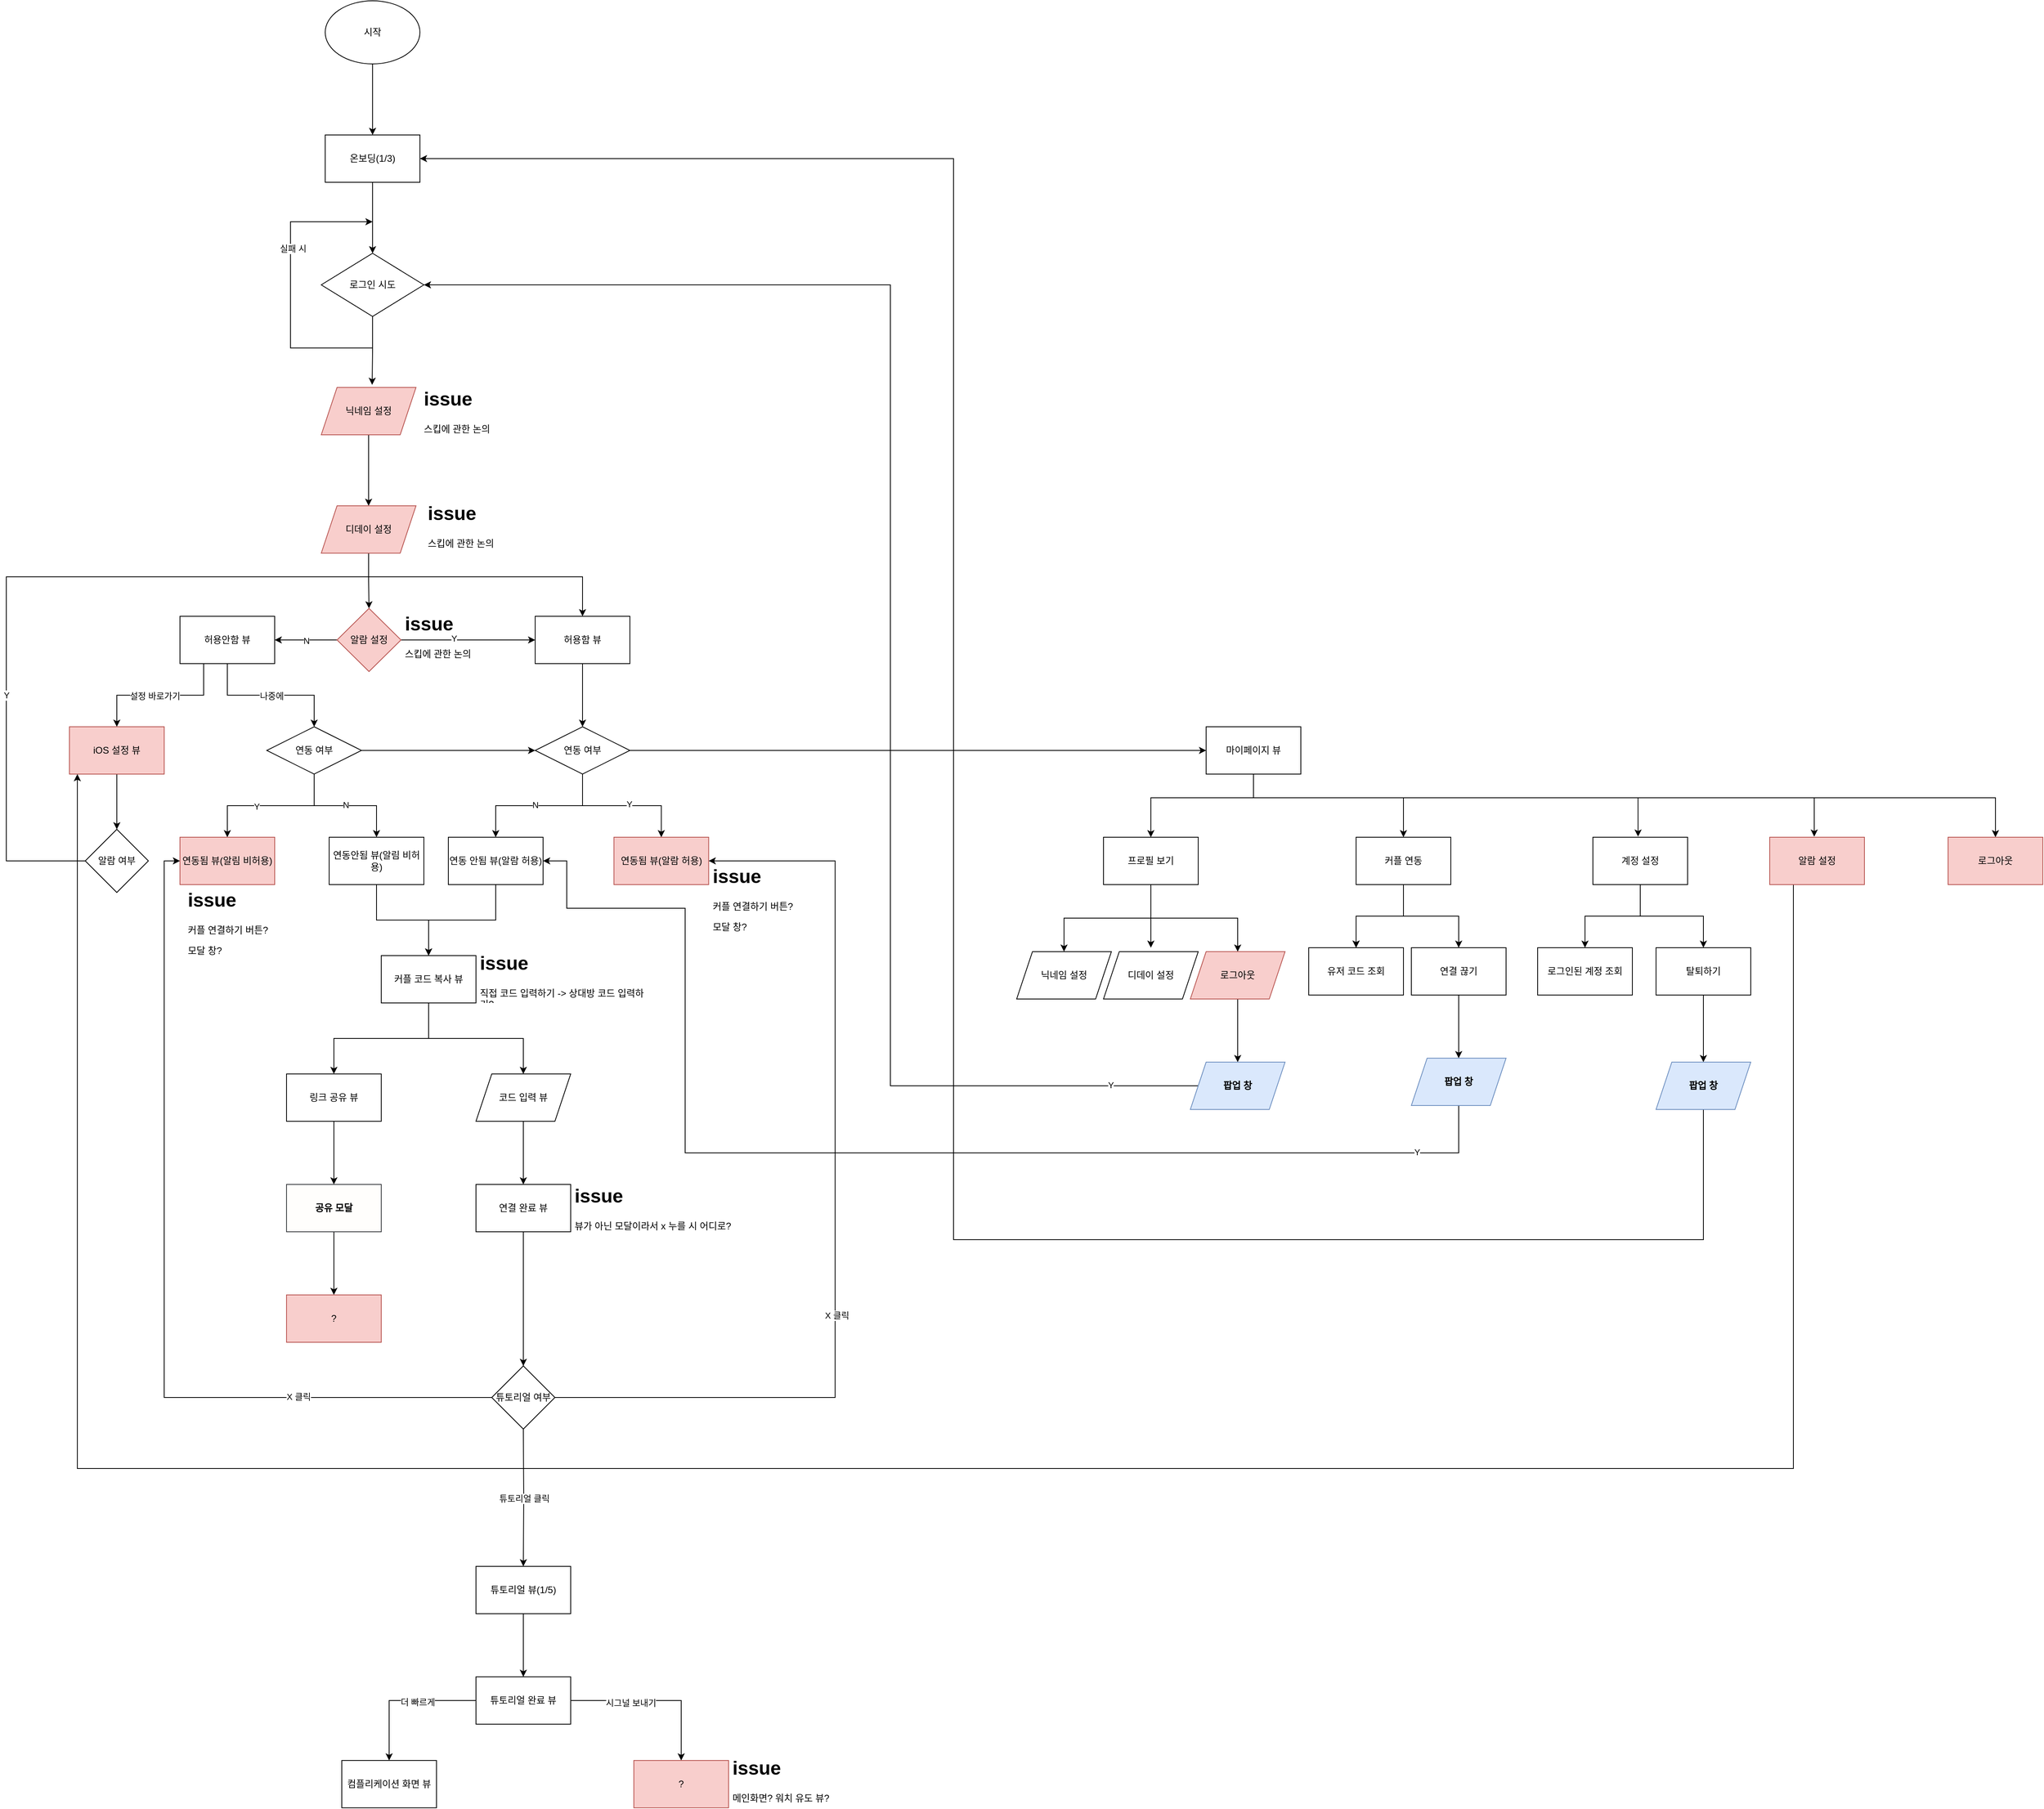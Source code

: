 <mxfile version="21.6.6" type="github">
  <diagram name="페이지-1" id="nXUZ3s5B7iCjtjrx1k18">
    <mxGraphModel dx="4247" dy="2400" grid="1" gridSize="10" guides="1" tooltips="1" connect="1" arrows="1" fold="1" page="1" pageScale="1" pageWidth="827" pageHeight="1169" math="0" shadow="0">
      <root>
        <mxCell id="0" />
        <mxCell id="1" parent="0" />
        <mxCell id="jgwz9FFC27tNKOtHLRBf-3" value="" style="edgeStyle=orthogonalEdgeStyle;rounded=0;orthogonalLoop=1;jettySize=auto;html=1;" edge="1" parent="1" source="jgwz9FFC27tNKOtHLRBf-1" target="jgwz9FFC27tNKOtHLRBf-2">
          <mxGeometry relative="1" as="geometry" />
        </mxCell>
        <mxCell id="jgwz9FFC27tNKOtHLRBf-1" value="시작" style="ellipse;whiteSpace=wrap;html=1;" vertex="1" parent="1">
          <mxGeometry x="354" y="20" width="120" height="80" as="geometry" />
        </mxCell>
        <mxCell id="jgwz9FFC27tNKOtHLRBf-5" value="" style="edgeStyle=orthogonalEdgeStyle;rounded=0;orthogonalLoop=1;jettySize=auto;html=1;" edge="1" parent="1" source="jgwz9FFC27tNKOtHLRBf-2">
          <mxGeometry relative="1" as="geometry">
            <mxPoint x="414" y="340" as="targetPoint" />
          </mxGeometry>
        </mxCell>
        <mxCell id="jgwz9FFC27tNKOtHLRBf-2" value="온보딩(1/3)" style="whiteSpace=wrap;html=1;" vertex="1" parent="1">
          <mxGeometry x="354" y="190" width="120" height="60" as="geometry" />
        </mxCell>
        <mxCell id="jgwz9FFC27tNKOtHLRBf-173" style="edgeStyle=orthogonalEdgeStyle;rounded=0;orthogonalLoop=1;jettySize=auto;html=1;entryX=0.537;entryY=-0.055;entryDx=0;entryDy=0;entryPerimeter=0;" edge="1" parent="1" source="jgwz9FFC27tNKOtHLRBf-6" target="jgwz9FFC27tNKOtHLRBf-8">
          <mxGeometry relative="1" as="geometry" />
        </mxCell>
        <mxCell id="jgwz9FFC27tNKOtHLRBf-6" value="로그인 시도" style="rhombus;whiteSpace=wrap;html=1;" vertex="1" parent="1">
          <mxGeometry x="349" y="340" width="130" height="80" as="geometry" />
        </mxCell>
        <mxCell id="jgwz9FFC27tNKOtHLRBf-175" style="edgeStyle=orthogonalEdgeStyle;rounded=0;orthogonalLoop=1;jettySize=auto;html=1;entryX=0.5;entryY=0;entryDx=0;entryDy=0;" edge="1" parent="1" source="jgwz9FFC27tNKOtHLRBf-8" target="jgwz9FFC27tNKOtHLRBf-9">
          <mxGeometry relative="1" as="geometry" />
        </mxCell>
        <mxCell id="jgwz9FFC27tNKOtHLRBf-8" value="닉네임 설정" style="shape=parallelogram;perimeter=parallelogramPerimeter;whiteSpace=wrap;html=1;fixedSize=1;fillColor=#f8cecc;strokeColor=#b85450;" vertex="1" parent="1">
          <mxGeometry x="349" y="510" width="120" height="60" as="geometry" />
        </mxCell>
        <mxCell id="jgwz9FFC27tNKOtHLRBf-11" value="" style="edgeStyle=orthogonalEdgeStyle;rounded=0;orthogonalLoop=1;jettySize=auto;html=1;" edge="1" parent="1" source="jgwz9FFC27tNKOtHLRBf-9" target="jgwz9FFC27tNKOtHLRBf-10">
          <mxGeometry relative="1" as="geometry" />
        </mxCell>
        <mxCell id="jgwz9FFC27tNKOtHLRBf-9" value="디데이 설정" style="shape=parallelogram;perimeter=parallelogramPerimeter;whiteSpace=wrap;html=1;fixedSize=1;fillColor=#f8cecc;strokeColor=#b85450;" vertex="1" parent="1">
          <mxGeometry x="349" y="660" width="120" height="60" as="geometry" />
        </mxCell>
        <mxCell id="jgwz9FFC27tNKOtHLRBf-47" value="" style="edgeStyle=orthogonalEdgeStyle;rounded=0;orthogonalLoop=1;jettySize=auto;html=1;" edge="1" parent="1" source="jgwz9FFC27tNKOtHLRBf-10" target="jgwz9FFC27tNKOtHLRBf-46">
          <mxGeometry relative="1" as="geometry" />
        </mxCell>
        <mxCell id="jgwz9FFC27tNKOtHLRBf-48" value="N" style="edgeLabel;html=1;align=center;verticalAlign=middle;resizable=0;points=[];" vertex="1" connectable="0" parent="jgwz9FFC27tNKOtHLRBf-47">
          <mxGeometry x="-0.008" y="1" relative="1" as="geometry">
            <mxPoint as="offset" />
          </mxGeometry>
        </mxCell>
        <mxCell id="jgwz9FFC27tNKOtHLRBf-50" value="" style="edgeStyle=orthogonalEdgeStyle;rounded=0;orthogonalLoop=1;jettySize=auto;html=1;" edge="1" parent="1" source="jgwz9FFC27tNKOtHLRBf-10" target="jgwz9FFC27tNKOtHLRBf-49">
          <mxGeometry relative="1" as="geometry" />
        </mxCell>
        <mxCell id="jgwz9FFC27tNKOtHLRBf-51" value="Y" style="edgeLabel;html=1;align=center;verticalAlign=middle;resizable=0;points=[];" vertex="1" connectable="0" parent="jgwz9FFC27tNKOtHLRBf-50">
          <mxGeometry x="-0.211" y="2" relative="1" as="geometry">
            <mxPoint as="offset" />
          </mxGeometry>
        </mxCell>
        <mxCell id="jgwz9FFC27tNKOtHLRBf-10" value="알람 설정" style="rhombus;whiteSpace=wrap;html=1;fillColor=#f8cecc;strokeColor=#b85450;" vertex="1" parent="1">
          <mxGeometry x="369" y="790" width="81" height="80" as="geometry" />
        </mxCell>
        <mxCell id="jgwz9FFC27tNKOtHLRBf-53" value="" style="edgeStyle=orthogonalEdgeStyle;rounded=0;orthogonalLoop=1;jettySize=auto;html=1;" edge="1" parent="1" target="jgwz9FFC27tNKOtHLRBf-52">
          <mxGeometry relative="1" as="geometry">
            <mxPoint x="200.0" y="860" as="sourcePoint" />
            <Array as="points">
              <mxPoint x="200" y="900" />
              <mxPoint x="90" y="900" />
            </Array>
          </mxGeometry>
        </mxCell>
        <mxCell id="jgwz9FFC27tNKOtHLRBf-170" value="설정 바로가기" style="edgeLabel;html=1;align=center;verticalAlign=middle;resizable=0;points=[];" vertex="1" connectable="0" parent="jgwz9FFC27tNKOtHLRBf-53">
          <mxGeometry x="0.077" y="1" relative="1" as="geometry">
            <mxPoint as="offset" />
          </mxGeometry>
        </mxCell>
        <mxCell id="jgwz9FFC27tNKOtHLRBf-55" value="" style="edgeStyle=orthogonalEdgeStyle;rounded=0;orthogonalLoop=1;jettySize=auto;html=1;" edge="1" parent="1" source="jgwz9FFC27tNKOtHLRBf-46" target="jgwz9FFC27tNKOtHLRBf-54">
          <mxGeometry relative="1" as="geometry" />
        </mxCell>
        <mxCell id="jgwz9FFC27tNKOtHLRBf-171" value="나중에" style="edgeLabel;html=1;align=center;verticalAlign=middle;resizable=0;points=[];" vertex="1" connectable="0" parent="jgwz9FFC27tNKOtHLRBf-55">
          <mxGeometry x="0.004" y="-1" relative="1" as="geometry">
            <mxPoint as="offset" />
          </mxGeometry>
        </mxCell>
        <mxCell id="jgwz9FFC27tNKOtHLRBf-46" value="허용안함 뷰" style="whiteSpace=wrap;html=1;" vertex="1" parent="1">
          <mxGeometry x="170" y="800" width="120" height="60" as="geometry" />
        </mxCell>
        <mxCell id="jgwz9FFC27tNKOtHLRBf-77" style="edgeStyle=orthogonalEdgeStyle;rounded=0;orthogonalLoop=1;jettySize=auto;html=1;entryX=0.5;entryY=0;entryDx=0;entryDy=0;" edge="1" parent="1" source="jgwz9FFC27tNKOtHLRBf-49" target="jgwz9FFC27tNKOtHLRBf-72">
          <mxGeometry relative="1" as="geometry" />
        </mxCell>
        <mxCell id="jgwz9FFC27tNKOtHLRBf-49" value="허용함 뷰" style="whiteSpace=wrap;html=1;" vertex="1" parent="1">
          <mxGeometry x="620" y="800" width="120" height="60" as="geometry" />
        </mxCell>
        <mxCell id="jgwz9FFC27tNKOtHLRBf-167" value="" style="edgeStyle=orthogonalEdgeStyle;rounded=0;orthogonalLoop=1;jettySize=auto;html=1;" edge="1" parent="1" source="jgwz9FFC27tNKOtHLRBf-52" target="jgwz9FFC27tNKOtHLRBf-166">
          <mxGeometry relative="1" as="geometry" />
        </mxCell>
        <mxCell id="jgwz9FFC27tNKOtHLRBf-52" value="iOS 설정 뷰" style="whiteSpace=wrap;html=1;fillColor=#f8cecc;strokeColor=#b85450;" vertex="1" parent="1">
          <mxGeometry x="30" y="940" width="120" height="60" as="geometry" />
        </mxCell>
        <mxCell id="jgwz9FFC27tNKOtHLRBf-66" value="" style="edgeStyle=orthogonalEdgeStyle;rounded=0;orthogonalLoop=1;jettySize=auto;html=1;" edge="1" parent="1" source="jgwz9FFC27tNKOtHLRBf-54" target="jgwz9FFC27tNKOtHLRBf-65">
          <mxGeometry relative="1" as="geometry" />
        </mxCell>
        <mxCell id="jgwz9FFC27tNKOtHLRBf-68" value="N" style="edgeLabel;html=1;align=center;verticalAlign=middle;resizable=0;points=[];" vertex="1" connectable="0" parent="jgwz9FFC27tNKOtHLRBf-66">
          <mxGeometry x="-0.323" y="1" relative="1" as="geometry">
            <mxPoint x="26" as="offset" />
          </mxGeometry>
        </mxCell>
        <mxCell id="jgwz9FFC27tNKOtHLRBf-69" style="edgeStyle=orthogonalEdgeStyle;rounded=0;orthogonalLoop=1;jettySize=auto;html=1;" edge="1" parent="1" source="jgwz9FFC27tNKOtHLRBf-54">
          <mxGeometry relative="1" as="geometry">
            <mxPoint x="230" y="1080" as="targetPoint" />
            <Array as="points">
              <mxPoint x="340" y="1040" />
              <mxPoint x="230" y="1040" />
              <mxPoint x="230" y="1080" />
            </Array>
          </mxGeometry>
        </mxCell>
        <mxCell id="jgwz9FFC27tNKOtHLRBf-71" value="Y" style="edgeLabel;html=1;align=center;verticalAlign=middle;resizable=0;points=[];" vertex="1" connectable="0" parent="jgwz9FFC27tNKOtHLRBf-69">
          <mxGeometry x="0.196" y="1" relative="1" as="geometry">
            <mxPoint as="offset" />
          </mxGeometry>
        </mxCell>
        <mxCell id="jgwz9FFC27tNKOtHLRBf-120" style="edgeStyle=orthogonalEdgeStyle;rounded=0;orthogonalLoop=1;jettySize=auto;html=1;entryX=0;entryY=0.5;entryDx=0;entryDy=0;" edge="1" parent="1" source="jgwz9FFC27tNKOtHLRBf-54" target="jgwz9FFC27tNKOtHLRBf-72">
          <mxGeometry relative="1" as="geometry">
            <mxPoint x="610" y="970" as="targetPoint" />
            <Array as="points" />
          </mxGeometry>
        </mxCell>
        <mxCell id="jgwz9FFC27tNKOtHLRBf-54" value="연동 여부" style="whiteSpace=wrap;html=1;shape=rhombus;perimeter=rhombusPerimeter;" vertex="1" parent="1">
          <mxGeometry x="280" y="940" width="120" height="60" as="geometry" />
        </mxCell>
        <mxCell id="jgwz9FFC27tNKOtHLRBf-115" style="edgeStyle=orthogonalEdgeStyle;rounded=0;orthogonalLoop=1;jettySize=auto;html=1;" edge="1" parent="1" source="jgwz9FFC27tNKOtHLRBf-65" target="jgwz9FFC27tNKOtHLRBf-80">
          <mxGeometry relative="1" as="geometry" />
        </mxCell>
        <mxCell id="jgwz9FFC27tNKOtHLRBf-65" value="연동안됨 뷰(알림 비허용)" style="whiteSpace=wrap;html=1;" vertex="1" parent="1">
          <mxGeometry x="359" y="1080" width="120" height="60" as="geometry" />
        </mxCell>
        <mxCell id="jgwz9FFC27tNKOtHLRBf-70" value="연동됨 뷰(알림 비허용)" style="whiteSpace=wrap;html=1;fillColor=#f8cecc;strokeColor=#b85450;" vertex="1" parent="1">
          <mxGeometry x="170" y="1080" width="120" height="60" as="geometry" />
        </mxCell>
        <mxCell id="jgwz9FFC27tNKOtHLRBf-78" style="edgeStyle=orthogonalEdgeStyle;rounded=0;orthogonalLoop=1;jettySize=auto;html=1;entryX=0.5;entryY=0;entryDx=0;entryDy=0;" edge="1" parent="1" source="jgwz9FFC27tNKOtHLRBf-72" target="jgwz9FFC27tNKOtHLRBf-76">
          <mxGeometry relative="1" as="geometry" />
        </mxCell>
        <mxCell id="jgwz9FFC27tNKOtHLRBf-79" style="edgeStyle=orthogonalEdgeStyle;rounded=0;orthogonalLoop=1;jettySize=auto;html=1;entryX=0.5;entryY=0;entryDx=0;entryDy=0;" edge="1" parent="1" source="jgwz9FFC27tNKOtHLRBf-72" target="jgwz9FFC27tNKOtHLRBf-75">
          <mxGeometry relative="1" as="geometry" />
        </mxCell>
        <mxCell id="jgwz9FFC27tNKOtHLRBf-122" value="" style="edgeStyle=orthogonalEdgeStyle;rounded=0;orthogonalLoop=1;jettySize=auto;html=1;" edge="1" parent="1" source="jgwz9FFC27tNKOtHLRBf-72" target="jgwz9FFC27tNKOtHLRBf-121">
          <mxGeometry relative="1" as="geometry" />
        </mxCell>
        <mxCell id="jgwz9FFC27tNKOtHLRBf-72" value="연동 여부" style="whiteSpace=wrap;html=1;shape=rhombus;perimeter=rhombusPerimeter;" vertex="1" parent="1">
          <mxGeometry x="620" y="940" width="120" height="60" as="geometry" />
        </mxCell>
        <mxCell id="jgwz9FFC27tNKOtHLRBf-73" value="Y" style="edgeLabel;html=1;align=center;verticalAlign=middle;resizable=0;points=[];" vertex="1" connectable="0" parent="1">
          <mxGeometry x="719.793" y="1039.0" as="geometry">
            <mxPoint x="19" y="-1" as="offset" />
          </mxGeometry>
        </mxCell>
        <mxCell id="jgwz9FFC27tNKOtHLRBf-74" value="N" style="edgeLabel;html=1;align=center;verticalAlign=middle;resizable=0;points=[];" vertex="1" connectable="0" parent="1">
          <mxGeometry x="619.997" y="1039.0" as="geometry" />
        </mxCell>
        <mxCell id="jgwz9FFC27tNKOtHLRBf-75" value="연동됨 뷰(알람 허용)" style="whiteSpace=wrap;html=1;fillColor=#f8cecc;strokeColor=#b85450;" vertex="1" parent="1">
          <mxGeometry x="719.79" y="1080" width="120" height="60" as="geometry" />
        </mxCell>
        <mxCell id="jgwz9FFC27tNKOtHLRBf-116" style="edgeStyle=orthogonalEdgeStyle;rounded=0;orthogonalLoop=1;jettySize=auto;html=1;" edge="1" parent="1" source="jgwz9FFC27tNKOtHLRBf-76" target="jgwz9FFC27tNKOtHLRBf-80">
          <mxGeometry relative="1" as="geometry" />
        </mxCell>
        <mxCell id="jgwz9FFC27tNKOtHLRBf-76" value="연동 안됨 뷰(알람 허용)" style="whiteSpace=wrap;html=1;" vertex="1" parent="1">
          <mxGeometry x="510" y="1080" width="120" height="60" as="geometry" />
        </mxCell>
        <mxCell id="jgwz9FFC27tNKOtHLRBf-83" value="" style="edgeStyle=orthogonalEdgeStyle;rounded=0;orthogonalLoop=1;jettySize=auto;html=1;" edge="1" parent="1" source="jgwz9FFC27tNKOtHLRBf-80" target="jgwz9FFC27tNKOtHLRBf-82">
          <mxGeometry relative="1" as="geometry" />
        </mxCell>
        <mxCell id="jgwz9FFC27tNKOtHLRBf-85" value="" style="edgeStyle=orthogonalEdgeStyle;rounded=0;orthogonalLoop=1;jettySize=auto;html=1;" edge="1" parent="1" source="jgwz9FFC27tNKOtHLRBf-80" target="jgwz9FFC27tNKOtHLRBf-84">
          <mxGeometry relative="1" as="geometry" />
        </mxCell>
        <mxCell id="jgwz9FFC27tNKOtHLRBf-80" value="커플 코드 복사 뷰" style="whiteSpace=wrap;html=1;" vertex="1" parent="1">
          <mxGeometry x="425" y="1230" width="120" height="60" as="geometry" />
        </mxCell>
        <mxCell id="jgwz9FFC27tNKOtHLRBf-92" value="" style="edgeStyle=orthogonalEdgeStyle;rounded=0;orthogonalLoop=1;jettySize=auto;html=1;" edge="1" parent="1" source="jgwz9FFC27tNKOtHLRBf-82" target="jgwz9FFC27tNKOtHLRBf-91">
          <mxGeometry relative="1" as="geometry" />
        </mxCell>
        <mxCell id="jgwz9FFC27tNKOtHLRBf-82" value="코드 입력 뷰" style="whiteSpace=wrap;html=1;shape=parallelogram;perimeter=parallelogramPerimeter;fixedSize=1;" vertex="1" parent="1">
          <mxGeometry x="545" y="1380" width="120" height="60" as="geometry" />
        </mxCell>
        <mxCell id="jgwz9FFC27tNKOtHLRBf-88" value="" style="edgeStyle=orthogonalEdgeStyle;rounded=0;orthogonalLoop=1;jettySize=auto;html=1;" edge="1" parent="1" source="jgwz9FFC27tNKOtHLRBf-84" target="jgwz9FFC27tNKOtHLRBf-87">
          <mxGeometry relative="1" as="geometry" />
        </mxCell>
        <mxCell id="jgwz9FFC27tNKOtHLRBf-84" value="링크 공유 뷰" style="whiteSpace=wrap;html=1;" vertex="1" parent="1">
          <mxGeometry x="305" y="1380" width="120" height="60" as="geometry" />
        </mxCell>
        <mxCell id="jgwz9FFC27tNKOtHLRBf-90" value="" style="edgeStyle=orthogonalEdgeStyle;rounded=0;orthogonalLoop=1;jettySize=auto;html=1;" edge="1" parent="1" source="jgwz9FFC27tNKOtHLRBf-87" target="jgwz9FFC27tNKOtHLRBf-89">
          <mxGeometry relative="1" as="geometry" />
        </mxCell>
        <mxCell id="jgwz9FFC27tNKOtHLRBf-87" value="&lt;b&gt;공유 모달&lt;/b&gt;" style="whiteSpace=wrap;html=1;fillColor=#FFFEFC;strokeColor=#36393d;" vertex="1" parent="1">
          <mxGeometry x="305" y="1520" width="120" height="60" as="geometry" />
        </mxCell>
        <mxCell id="jgwz9FFC27tNKOtHLRBf-89" value="?" style="whiteSpace=wrap;html=1;fillColor=#f8cecc;strokeColor=#b85450;" vertex="1" parent="1">
          <mxGeometry x="305" y="1660" width="120" height="60" as="geometry" />
        </mxCell>
        <mxCell id="jgwz9FFC27tNKOtHLRBf-98" value="" style="edgeStyle=orthogonalEdgeStyle;rounded=0;orthogonalLoop=1;jettySize=auto;html=1;entryX=1;entryY=0.5;entryDx=0;entryDy=0;" edge="1" parent="1" source="jgwz9FFC27tNKOtHLRBf-91" target="jgwz9FFC27tNKOtHLRBf-75">
          <mxGeometry relative="1" as="geometry">
            <mxPoint x="774" y="1145" as="targetPoint" />
            <Array as="points">
              <mxPoint x="605" y="1790" />
              <mxPoint x="1000" y="1790" />
              <mxPoint x="1000" y="1110" />
            </Array>
          </mxGeometry>
        </mxCell>
        <mxCell id="jgwz9FFC27tNKOtHLRBf-99" value="X 클릭" style="edgeLabel;html=1;align=center;verticalAlign=middle;resizable=0;points=[];" vertex="1" connectable="0" parent="jgwz9FFC27tNKOtHLRBf-98">
          <mxGeometry x="-0.019" y="-2" relative="1" as="geometry">
            <mxPoint as="offset" />
          </mxGeometry>
        </mxCell>
        <mxCell id="jgwz9FFC27tNKOtHLRBf-101" value="튜토리얼 클릭" style="edgeStyle=orthogonalEdgeStyle;rounded=0;orthogonalLoop=1;jettySize=auto;html=1;" edge="1" parent="1" target="jgwz9FFC27tNKOtHLRBf-100">
          <mxGeometry relative="1" as="geometry">
            <mxPoint x="605" y="1830" as="sourcePoint" />
          </mxGeometry>
        </mxCell>
        <mxCell id="jgwz9FFC27tNKOtHLRBf-114" value="" style="edgeStyle=orthogonalEdgeStyle;rounded=0;orthogonalLoop=1;jettySize=auto;html=1;" edge="1" parent="1" source="jgwz9FFC27tNKOtHLRBf-91" target="jgwz9FFC27tNKOtHLRBf-113">
          <mxGeometry relative="1" as="geometry" />
        </mxCell>
        <mxCell id="jgwz9FFC27tNKOtHLRBf-91" value="연결 완료 뷰" style="whiteSpace=wrap;html=1;" vertex="1" parent="1">
          <mxGeometry x="545" y="1520" width="120" height="60" as="geometry" />
        </mxCell>
        <mxCell id="jgwz9FFC27tNKOtHLRBf-93" value="&lt;h1&gt;issue&lt;br&gt;&lt;/h1&gt;&lt;p&gt;직접 코드 입력하기 -&amp;gt; 상대방 코드 입력하기?&lt;br&gt;&lt;/p&gt;" style="text;html=1;strokeColor=none;fillColor=none;spacing=5;spacingTop=-20;whiteSpace=wrap;overflow=hidden;rounded=0;" vertex="1" parent="1">
          <mxGeometry x="545" y="1220" width="230" height="70" as="geometry" />
        </mxCell>
        <mxCell id="jgwz9FFC27tNKOtHLRBf-94" value="&lt;h1&gt;issue&lt;br&gt;&lt;/h1&gt;&lt;p&gt;커플 연결하기 버튼?&lt;/p&gt;&lt;p&gt;모달 창?&lt;/p&gt;&lt;p&gt;&lt;br&gt;&lt;/p&gt;" style="text;html=1;strokeColor=none;fillColor=none;spacing=5;spacingTop=-20;whiteSpace=wrap;overflow=hidden;rounded=0;" vertex="1" parent="1">
          <mxGeometry x="839.79" y="1110" width="110.21" height="100" as="geometry" />
        </mxCell>
        <mxCell id="jgwz9FFC27tNKOtHLRBf-96" value="&lt;h1&gt;issue&lt;br&gt;&lt;/h1&gt;&lt;p&gt;뷰가 아닌 모달이라서 x 누를 시 어디로?&lt;/p&gt;" style="text;html=1;strokeColor=none;fillColor=none;spacing=5;spacingTop=-20;whiteSpace=wrap;overflow=hidden;rounded=0;" vertex="1" parent="1">
          <mxGeometry x="665" y="1515" width="230" height="70" as="geometry" />
        </mxCell>
        <mxCell id="jgwz9FFC27tNKOtHLRBf-103" value="" style="edgeStyle=orthogonalEdgeStyle;rounded=0;orthogonalLoop=1;jettySize=auto;html=1;" edge="1" parent="1" source="jgwz9FFC27tNKOtHLRBf-100" target="jgwz9FFC27tNKOtHLRBf-102">
          <mxGeometry relative="1" as="geometry" />
        </mxCell>
        <mxCell id="jgwz9FFC27tNKOtHLRBf-100" value="튜토리얼 뷰(1/5)" style="whiteSpace=wrap;html=1;" vertex="1" parent="1">
          <mxGeometry x="545" y="2004" width="120" height="60" as="geometry" />
        </mxCell>
        <mxCell id="jgwz9FFC27tNKOtHLRBf-105" value="" style="edgeStyle=orthogonalEdgeStyle;rounded=0;orthogonalLoop=1;jettySize=auto;html=1;" edge="1" parent="1" source="jgwz9FFC27tNKOtHLRBf-102" target="jgwz9FFC27tNKOtHLRBf-104">
          <mxGeometry relative="1" as="geometry" />
        </mxCell>
        <mxCell id="jgwz9FFC27tNKOtHLRBf-106" value="더 빠르게" style="edgeLabel;html=1;align=center;verticalAlign=middle;resizable=0;points=[];" vertex="1" connectable="0" parent="jgwz9FFC27tNKOtHLRBf-105">
          <mxGeometry x="-0.2" y="2" relative="1" as="geometry">
            <mxPoint as="offset" />
          </mxGeometry>
        </mxCell>
        <mxCell id="jgwz9FFC27tNKOtHLRBf-108" value="" style="edgeStyle=orthogonalEdgeStyle;rounded=0;orthogonalLoop=1;jettySize=auto;html=1;" edge="1" parent="1" source="jgwz9FFC27tNKOtHLRBf-102" target="jgwz9FFC27tNKOtHLRBf-107">
          <mxGeometry relative="1" as="geometry" />
        </mxCell>
        <mxCell id="jgwz9FFC27tNKOtHLRBf-109" value="시그널 보내기" style="edgeLabel;html=1;align=center;verticalAlign=middle;resizable=0;points=[];" vertex="1" connectable="0" parent="jgwz9FFC27tNKOtHLRBf-108">
          <mxGeometry x="-0.303" y="-3" relative="1" as="geometry">
            <mxPoint as="offset" />
          </mxGeometry>
        </mxCell>
        <mxCell id="jgwz9FFC27tNKOtHLRBf-102" value="튜토리얼 완료 뷰" style="whiteSpace=wrap;html=1;" vertex="1" parent="1">
          <mxGeometry x="545" y="2144" width="120" height="60" as="geometry" />
        </mxCell>
        <mxCell id="jgwz9FFC27tNKOtHLRBf-104" value="컴플리케이션 화면 뷰" style="whiteSpace=wrap;html=1;" vertex="1" parent="1">
          <mxGeometry x="375" y="2250" width="120" height="60" as="geometry" />
        </mxCell>
        <mxCell id="jgwz9FFC27tNKOtHLRBf-107" value="?" style="whiteSpace=wrap;html=1;fillColor=#f8cecc;strokeColor=#b85450;" vertex="1" parent="1">
          <mxGeometry x="745" y="2250" width="120" height="60" as="geometry" />
        </mxCell>
        <mxCell id="jgwz9FFC27tNKOtHLRBf-110" value="&lt;h1&gt;issue&lt;br&gt;&lt;/h1&gt;&lt;p&gt;메인화면? 워치 유도 뷰?&lt;/p&gt;" style="text;html=1;strokeColor=none;fillColor=none;spacing=5;spacingTop=-20;whiteSpace=wrap;overflow=hidden;rounded=0;" vertex="1" parent="1">
          <mxGeometry x="865" y="2240" width="140" height="70" as="geometry" />
        </mxCell>
        <mxCell id="jgwz9FFC27tNKOtHLRBf-118" style="edgeStyle=orthogonalEdgeStyle;rounded=0;orthogonalLoop=1;jettySize=auto;html=1;entryX=0;entryY=0.5;entryDx=0;entryDy=0;" edge="1" parent="1" source="jgwz9FFC27tNKOtHLRBf-113" target="jgwz9FFC27tNKOtHLRBf-70">
          <mxGeometry relative="1" as="geometry" />
        </mxCell>
        <mxCell id="jgwz9FFC27tNKOtHLRBf-119" value="X 클릭" style="edgeLabel;html=1;align=center;verticalAlign=middle;resizable=0;points=[];" vertex="1" connectable="0" parent="jgwz9FFC27tNKOtHLRBf-118">
          <mxGeometry x="-0.56" y="-1" relative="1" as="geometry">
            <mxPoint as="offset" />
          </mxGeometry>
        </mxCell>
        <mxCell id="jgwz9FFC27tNKOtHLRBf-113" value="튜토리얼 여부" style="rhombus;whiteSpace=wrap;html=1;" vertex="1" parent="1">
          <mxGeometry x="565" y="1750" width="80" height="80" as="geometry" />
        </mxCell>
        <mxCell id="jgwz9FFC27tNKOtHLRBf-124" value="" style="edgeStyle=orthogonalEdgeStyle;rounded=0;orthogonalLoop=1;jettySize=auto;html=1;" edge="1" parent="1" source="jgwz9FFC27tNKOtHLRBf-121" target="jgwz9FFC27tNKOtHLRBf-123">
          <mxGeometry relative="1" as="geometry">
            <Array as="points">
              <mxPoint x="1530" y="1030" />
              <mxPoint x="1400" y="1030" />
            </Array>
          </mxGeometry>
        </mxCell>
        <mxCell id="jgwz9FFC27tNKOtHLRBf-126" value="" style="edgeStyle=orthogonalEdgeStyle;rounded=0;orthogonalLoop=1;jettySize=auto;html=1;exitX=0.5;exitY=1;exitDx=0;exitDy=0;" edge="1" parent="1" source="jgwz9FFC27tNKOtHLRBf-121" target="jgwz9FFC27tNKOtHLRBf-125">
          <mxGeometry relative="1" as="geometry">
            <Array as="points">
              <mxPoint x="1530" y="1030" />
              <mxPoint x="1720" y="1030" />
            </Array>
          </mxGeometry>
        </mxCell>
        <mxCell id="jgwz9FFC27tNKOtHLRBf-132" style="edgeStyle=orthogonalEdgeStyle;rounded=0;orthogonalLoop=1;jettySize=auto;html=1;entryX=0.477;entryY=-0.013;entryDx=0;entryDy=0;entryPerimeter=0;" edge="1" parent="1" target="jgwz9FFC27tNKOtHLRBf-129">
          <mxGeometry relative="1" as="geometry">
            <mxPoint x="1890" y="1030" as="sourcePoint" />
            <Array as="points">
              <mxPoint x="1890" y="1030" />
              <mxPoint x="2017" y="1030" />
            </Array>
          </mxGeometry>
        </mxCell>
        <mxCell id="jgwz9FFC27tNKOtHLRBf-133" style="edgeStyle=orthogonalEdgeStyle;rounded=0;orthogonalLoop=1;jettySize=auto;html=1;entryX=0.47;entryY=-0.013;entryDx=0;entryDy=0;entryPerimeter=0;" edge="1" parent="1" target="jgwz9FFC27tNKOtHLRBf-130">
          <mxGeometry relative="1" as="geometry">
            <mxPoint x="1980" y="1030" as="sourcePoint" />
            <Array as="points">
              <mxPoint x="1980" y="1030" />
              <mxPoint x="2240" y="1030" />
            </Array>
          </mxGeometry>
        </mxCell>
        <mxCell id="jgwz9FFC27tNKOtHLRBf-134" style="edgeStyle=orthogonalEdgeStyle;rounded=0;orthogonalLoop=1;jettySize=auto;html=1;" edge="1" parent="1" target="jgwz9FFC27tNKOtHLRBf-131">
          <mxGeometry relative="1" as="geometry">
            <mxPoint x="1720" y="1030" as="sourcePoint" />
            <Array as="points">
              <mxPoint x="2470" y="1030" />
            </Array>
          </mxGeometry>
        </mxCell>
        <mxCell id="jgwz9FFC27tNKOtHLRBf-121" value="마이페이지 뷰" style="whiteSpace=wrap;html=1;" vertex="1" parent="1">
          <mxGeometry x="1470" y="940" width="120" height="60" as="geometry" />
        </mxCell>
        <mxCell id="jgwz9FFC27tNKOtHLRBf-136" value="" style="edgeStyle=orthogonalEdgeStyle;rounded=0;orthogonalLoop=1;jettySize=auto;html=1;" edge="1" parent="1" source="jgwz9FFC27tNKOtHLRBf-123">
          <mxGeometry relative="1" as="geometry">
            <mxPoint x="1400" y="1220" as="targetPoint" />
          </mxGeometry>
        </mxCell>
        <mxCell id="jgwz9FFC27tNKOtHLRBf-138" value="" style="edgeStyle=orthogonalEdgeStyle;rounded=0;orthogonalLoop=1;jettySize=auto;html=1;" edge="1" parent="1" source="jgwz9FFC27tNKOtHLRBf-123" target="jgwz9FFC27tNKOtHLRBf-137">
          <mxGeometry relative="1" as="geometry" />
        </mxCell>
        <mxCell id="jgwz9FFC27tNKOtHLRBf-141" style="edgeStyle=orthogonalEdgeStyle;rounded=0;orthogonalLoop=1;jettySize=auto;html=1;" edge="1" parent="1" source="jgwz9FFC27tNKOtHLRBf-123" target="jgwz9FFC27tNKOtHLRBf-140">
          <mxGeometry relative="1" as="geometry" />
        </mxCell>
        <mxCell id="jgwz9FFC27tNKOtHLRBf-123" value="프로필 보기" style="whiteSpace=wrap;html=1;" vertex="1" parent="1">
          <mxGeometry x="1340" y="1080" width="120" height="60" as="geometry" />
        </mxCell>
        <mxCell id="jgwz9FFC27tNKOtHLRBf-145" value="" style="edgeStyle=orthogonalEdgeStyle;rounded=0;orthogonalLoop=1;jettySize=auto;html=1;" edge="1" parent="1" source="jgwz9FFC27tNKOtHLRBf-125" target="jgwz9FFC27tNKOtHLRBf-144">
          <mxGeometry relative="1" as="geometry" />
        </mxCell>
        <mxCell id="jgwz9FFC27tNKOtHLRBf-146" value="" style="edgeStyle=orthogonalEdgeStyle;rounded=0;orthogonalLoop=1;jettySize=auto;html=1;" edge="1" parent="1" source="jgwz9FFC27tNKOtHLRBf-125" target="jgwz9FFC27tNKOtHLRBf-144">
          <mxGeometry relative="1" as="geometry" />
        </mxCell>
        <mxCell id="jgwz9FFC27tNKOtHLRBf-148" style="edgeStyle=orthogonalEdgeStyle;rounded=0;orthogonalLoop=1;jettySize=auto;html=1;" edge="1" parent="1" source="jgwz9FFC27tNKOtHLRBf-125" target="jgwz9FFC27tNKOtHLRBf-147">
          <mxGeometry relative="1" as="geometry" />
        </mxCell>
        <mxCell id="jgwz9FFC27tNKOtHLRBf-125" value="커플 연동" style="whiteSpace=wrap;html=1;" vertex="1" parent="1">
          <mxGeometry x="1660" y="1080" width="120" height="60" as="geometry" />
        </mxCell>
        <mxCell id="jgwz9FFC27tNKOtHLRBf-158" value="" style="edgeStyle=orthogonalEdgeStyle;rounded=0;orthogonalLoop=1;jettySize=auto;html=1;" edge="1" parent="1" source="jgwz9FFC27tNKOtHLRBf-129" target="jgwz9FFC27tNKOtHLRBf-157">
          <mxGeometry relative="1" as="geometry" />
        </mxCell>
        <mxCell id="jgwz9FFC27tNKOtHLRBf-160" style="edgeStyle=orthogonalEdgeStyle;rounded=0;orthogonalLoop=1;jettySize=auto;html=1;" edge="1" parent="1" source="jgwz9FFC27tNKOtHLRBf-129" target="jgwz9FFC27tNKOtHLRBf-159">
          <mxGeometry relative="1" as="geometry" />
        </mxCell>
        <mxCell id="jgwz9FFC27tNKOtHLRBf-129" value="계정 설정" style="whiteSpace=wrap;html=1;" vertex="1" parent="1">
          <mxGeometry x="1960" y="1080" width="120" height="60" as="geometry" />
        </mxCell>
        <mxCell id="jgwz9FFC27tNKOtHLRBf-165" style="edgeStyle=orthogonalEdgeStyle;rounded=0;orthogonalLoop=1;jettySize=auto;html=1;" edge="1" parent="1">
          <mxGeometry relative="1" as="geometry">
            <mxPoint x="2214.0" y="1140" as="sourcePoint" />
            <mxPoint x="40" y="1000" as="targetPoint" />
            <Array as="points">
              <mxPoint x="2214" y="1880" />
              <mxPoint x="40" y="1880" />
              <mxPoint x="40" y="1000" />
            </Array>
          </mxGeometry>
        </mxCell>
        <mxCell id="jgwz9FFC27tNKOtHLRBf-130" value="알람 설정" style="whiteSpace=wrap;html=1;fillColor=#f8cecc;strokeColor=#b85450;" vertex="1" parent="1">
          <mxGeometry x="2184" y="1080" width="120" height="60" as="geometry" />
        </mxCell>
        <mxCell id="jgwz9FFC27tNKOtHLRBf-131" value="로그아웃" style="whiteSpace=wrap;html=1;fillColor=#f8cecc;strokeColor=#b85450;" vertex="1" parent="1">
          <mxGeometry x="2410" y="1080" width="120" height="60" as="geometry" />
        </mxCell>
        <mxCell id="jgwz9FFC27tNKOtHLRBf-137" value="닉네임 설정" style="whiteSpace=wrap;html=1;shape=parallelogram;perimeter=parallelogramPerimeter;fixedSize=1;" vertex="1" parent="1">
          <mxGeometry x="1230" y="1225" width="120" height="60" as="geometry" />
        </mxCell>
        <mxCell id="jgwz9FFC27tNKOtHLRBf-139" value="디데이 설정" style="whiteSpace=wrap;html=1;shape=parallelogram;perimeter=parallelogramPerimeter;fixedSize=1;" vertex="1" parent="1">
          <mxGeometry x="1340" y="1225" width="120" height="60" as="geometry" />
        </mxCell>
        <mxCell id="jgwz9FFC27tNKOtHLRBf-143" value="" style="edgeStyle=orthogonalEdgeStyle;rounded=0;orthogonalLoop=1;jettySize=auto;html=1;" edge="1" parent="1" source="jgwz9FFC27tNKOtHLRBf-140" target="jgwz9FFC27tNKOtHLRBf-142">
          <mxGeometry relative="1" as="geometry" />
        </mxCell>
        <mxCell id="jgwz9FFC27tNKOtHLRBf-140" value="로그아웃" style="whiteSpace=wrap;html=1;shape=parallelogram;perimeter=parallelogramPerimeter;fixedSize=1;fillColor=#f8cecc;strokeColor=#b85450;" vertex="1" parent="1">
          <mxGeometry x="1450" y="1225" width="120" height="60" as="geometry" />
        </mxCell>
        <mxCell id="jgwz9FFC27tNKOtHLRBf-151" style="edgeStyle=orthogonalEdgeStyle;rounded=0;orthogonalLoop=1;jettySize=auto;html=1;entryX=1;entryY=0.5;entryDx=0;entryDy=0;" edge="1" parent="1" source="jgwz9FFC27tNKOtHLRBf-142" target="jgwz9FFC27tNKOtHLRBf-6">
          <mxGeometry relative="1" as="geometry">
            <Array as="points">
              <mxPoint x="1070" y="1395" />
              <mxPoint x="1070" y="380" />
            </Array>
          </mxGeometry>
        </mxCell>
        <mxCell id="jgwz9FFC27tNKOtHLRBf-156" value="Y" style="edgeLabel;html=1;align=center;verticalAlign=middle;resizable=0;points=[];" vertex="1" connectable="0" parent="jgwz9FFC27tNKOtHLRBf-151">
          <mxGeometry x="-0.889" y="-1" relative="1" as="geometry">
            <mxPoint as="offset" />
          </mxGeometry>
        </mxCell>
        <mxCell id="jgwz9FFC27tNKOtHLRBf-142" value="&lt;b&gt;팝업 창&lt;/b&gt;" style="whiteSpace=wrap;html=1;fillColor=#dae8fc;strokeColor=#6c8ebf;shape=parallelogram;perimeter=parallelogramPerimeter;fixedSize=1;" vertex="1" parent="1">
          <mxGeometry x="1450" y="1365" width="120" height="60" as="geometry" />
        </mxCell>
        <mxCell id="jgwz9FFC27tNKOtHLRBf-144" value="유저 코드 조회" style="whiteSpace=wrap;html=1;" vertex="1" parent="1">
          <mxGeometry x="1600" y="1220" width="120" height="60" as="geometry" />
        </mxCell>
        <mxCell id="jgwz9FFC27tNKOtHLRBf-150" value="" style="edgeStyle=orthogonalEdgeStyle;rounded=0;orthogonalLoop=1;jettySize=auto;html=1;" edge="1" parent="1" source="jgwz9FFC27tNKOtHLRBf-147" target="jgwz9FFC27tNKOtHLRBf-149">
          <mxGeometry relative="1" as="geometry" />
        </mxCell>
        <mxCell id="jgwz9FFC27tNKOtHLRBf-147" value="연결 끊기" style="whiteSpace=wrap;html=1;shape=label;fixedSize=1;rounded=0;" vertex="1" parent="1">
          <mxGeometry x="1730" y="1220" width="120" height="60" as="geometry" />
        </mxCell>
        <mxCell id="jgwz9FFC27tNKOtHLRBf-153" style="edgeStyle=orthogonalEdgeStyle;rounded=0;orthogonalLoop=1;jettySize=auto;html=1;entryX=1;entryY=0.5;entryDx=0;entryDy=0;exitX=0.5;exitY=1;exitDx=0;exitDy=0;" edge="1" parent="1" source="jgwz9FFC27tNKOtHLRBf-149" target="jgwz9FFC27tNKOtHLRBf-76">
          <mxGeometry relative="1" as="geometry">
            <Array as="points">
              <mxPoint x="1790" y="1480" />
              <mxPoint x="810" y="1480" />
              <mxPoint x="810" y="1170" />
              <mxPoint x="660" y="1170" />
              <mxPoint x="660" y="1110" />
            </Array>
          </mxGeometry>
        </mxCell>
        <mxCell id="jgwz9FFC27tNKOtHLRBf-186" value="Y" style="edgeLabel;html=1;align=center;verticalAlign=middle;resizable=0;points=[];" vertex="1" connectable="0" parent="jgwz9FFC27tNKOtHLRBf-153">
          <mxGeometry x="-0.858" y="-1" relative="1" as="geometry">
            <mxPoint as="offset" />
          </mxGeometry>
        </mxCell>
        <mxCell id="jgwz9FFC27tNKOtHLRBf-149" value="&lt;b&gt;팝업 창&lt;/b&gt;" style="whiteSpace=wrap;html=1;fillColor=#dae8fc;strokeColor=#6c8ebf;shape=parallelogram;perimeter=parallelogramPerimeter;fixedSize=1;" vertex="1" parent="1">
          <mxGeometry x="1730" y="1360" width="120" height="60" as="geometry" />
        </mxCell>
        <mxCell id="jgwz9FFC27tNKOtHLRBf-157" value="로그인된 계정 조회" style="whiteSpace=wrap;html=1;" vertex="1" parent="1">
          <mxGeometry x="1890" y="1220" width="120" height="60" as="geometry" />
        </mxCell>
        <mxCell id="jgwz9FFC27tNKOtHLRBf-162" style="edgeStyle=orthogonalEdgeStyle;rounded=0;orthogonalLoop=1;jettySize=auto;html=1;" edge="1" parent="1" source="jgwz9FFC27tNKOtHLRBf-159" target="jgwz9FFC27tNKOtHLRBf-161">
          <mxGeometry relative="1" as="geometry" />
        </mxCell>
        <mxCell id="jgwz9FFC27tNKOtHLRBf-159" value="탈퇴하기" style="whiteSpace=wrap;html=1;" vertex="1" parent="1">
          <mxGeometry x="2040" y="1220" width="120" height="60" as="geometry" />
        </mxCell>
        <mxCell id="jgwz9FFC27tNKOtHLRBf-163" style="edgeStyle=orthogonalEdgeStyle;rounded=0;orthogonalLoop=1;jettySize=auto;html=1;entryX=1;entryY=0.5;entryDx=0;entryDy=0;exitX=0.5;exitY=1;exitDx=0;exitDy=0;" edge="1" parent="1" source="jgwz9FFC27tNKOtHLRBf-161" target="jgwz9FFC27tNKOtHLRBf-2">
          <mxGeometry relative="1" as="geometry">
            <Array as="points">
              <mxPoint x="2100" y="1590" />
              <mxPoint x="1150" y="1590" />
              <mxPoint x="1150" y="220" />
            </Array>
          </mxGeometry>
        </mxCell>
        <mxCell id="jgwz9FFC27tNKOtHLRBf-161" value="&lt;b&gt;팝업 창&lt;/b&gt;" style="whiteSpace=wrap;html=1;fillColor=#dae8fc;strokeColor=#6c8ebf;shape=parallelogram;perimeter=parallelogramPerimeter;fixedSize=1;" vertex="1" parent="1">
          <mxGeometry x="2040" y="1365" width="120" height="60" as="geometry" />
        </mxCell>
        <mxCell id="jgwz9FFC27tNKOtHLRBf-168" style="edgeStyle=orthogonalEdgeStyle;rounded=0;orthogonalLoop=1;jettySize=auto;html=1;entryX=0.5;entryY=0;entryDx=0;entryDy=0;" edge="1" parent="1" source="jgwz9FFC27tNKOtHLRBf-166" target="jgwz9FFC27tNKOtHLRBf-49">
          <mxGeometry relative="1" as="geometry">
            <Array as="points">
              <mxPoint x="-50" y="1110" />
              <mxPoint x="-50" y="750" />
              <mxPoint x="680" y="750" />
            </Array>
          </mxGeometry>
        </mxCell>
        <mxCell id="jgwz9FFC27tNKOtHLRBf-196" value="Y" style="edgeLabel;html=1;align=center;verticalAlign=middle;resizable=0;points=[];" vertex="1" connectable="0" parent="jgwz9FFC27tNKOtHLRBf-168">
          <mxGeometry x="-0.499" relative="1" as="geometry">
            <mxPoint as="offset" />
          </mxGeometry>
        </mxCell>
        <mxCell id="jgwz9FFC27tNKOtHLRBf-166" value="알람 여부" style="rhombus;whiteSpace=wrap;html=1;" vertex="1" parent="1">
          <mxGeometry x="50" y="1070" width="80" height="80" as="geometry" />
        </mxCell>
        <mxCell id="jgwz9FFC27tNKOtHLRBf-189" value="" style="edgeStyle=orthogonalEdgeStyle;rounded=0;orthogonalLoop=1;jettySize=auto;html=1;exitX=0.5;exitY=1;exitDx=0;exitDy=0;" edge="1" parent="1" source="jgwz9FFC27tNKOtHLRBf-6">
          <mxGeometry x="0.001" relative="1" as="geometry">
            <mxPoint x="414" y="300" as="targetPoint" />
            <Array as="points">
              <mxPoint x="414" y="460" />
              <mxPoint x="310" y="460" />
              <mxPoint x="310" y="300" />
              <mxPoint x="414" y="300" />
            </Array>
            <mxPoint as="offset" />
          </mxGeometry>
        </mxCell>
        <mxCell id="jgwz9FFC27tNKOtHLRBf-198" value="실패 시" style="edgeLabel;html=1;align=center;verticalAlign=middle;resizable=0;points=[];" vertex="1" connectable="0" parent="jgwz9FFC27tNKOtHLRBf-189">
          <mxGeometry x="0.323" y="-3" relative="1" as="geometry">
            <mxPoint as="offset" />
          </mxGeometry>
        </mxCell>
        <mxCell id="jgwz9FFC27tNKOtHLRBf-192" value="&lt;h1&gt;issue&lt;br&gt;&lt;/h1&gt;&lt;p&gt;스킵에 관한 논의&lt;/p&gt;" style="text;html=1;strokeColor=none;fillColor=none;spacing=5;spacingTop=-20;whiteSpace=wrap;overflow=hidden;rounded=0;" vertex="1" parent="1">
          <mxGeometry x="474" y="505" width="110" height="70" as="geometry" />
        </mxCell>
        <mxCell id="jgwz9FFC27tNKOtHLRBf-193" value="&lt;h1&gt;issue&lt;br&gt;&lt;/h1&gt;&lt;p&gt;스킵에 관한 논의&lt;/p&gt;" style="text;html=1;strokeColor=none;fillColor=none;spacing=5;spacingTop=-20;whiteSpace=wrap;overflow=hidden;rounded=0;" vertex="1" parent="1">
          <mxGeometry x="479" y="650" width="110" height="70" as="geometry" />
        </mxCell>
        <mxCell id="jgwz9FFC27tNKOtHLRBf-194" value="&lt;h1&gt;issue&lt;br&gt;&lt;/h1&gt;&lt;p&gt;스킵에 관한 논의&lt;/p&gt;" style="text;html=1;strokeColor=none;fillColor=none;spacing=5;spacingTop=-20;whiteSpace=wrap;overflow=hidden;rounded=0;" vertex="1" parent="1">
          <mxGeometry x="450" y="790" width="110" height="70" as="geometry" />
        </mxCell>
        <mxCell id="jgwz9FFC27tNKOtHLRBf-195" value="&lt;h1&gt;issue&lt;br&gt;&lt;/h1&gt;&lt;p&gt;커플 연결하기 버튼?&lt;/p&gt;&lt;p&gt;모달 창?&lt;/p&gt;&lt;p&gt;&lt;br&gt;&lt;/p&gt;" style="text;html=1;strokeColor=none;fillColor=none;spacing=5;spacingTop=-20;whiteSpace=wrap;overflow=hidden;rounded=0;" vertex="1" parent="1">
          <mxGeometry x="174.89" y="1140" width="110.21" height="100" as="geometry" />
        </mxCell>
      </root>
    </mxGraphModel>
  </diagram>
</mxfile>
